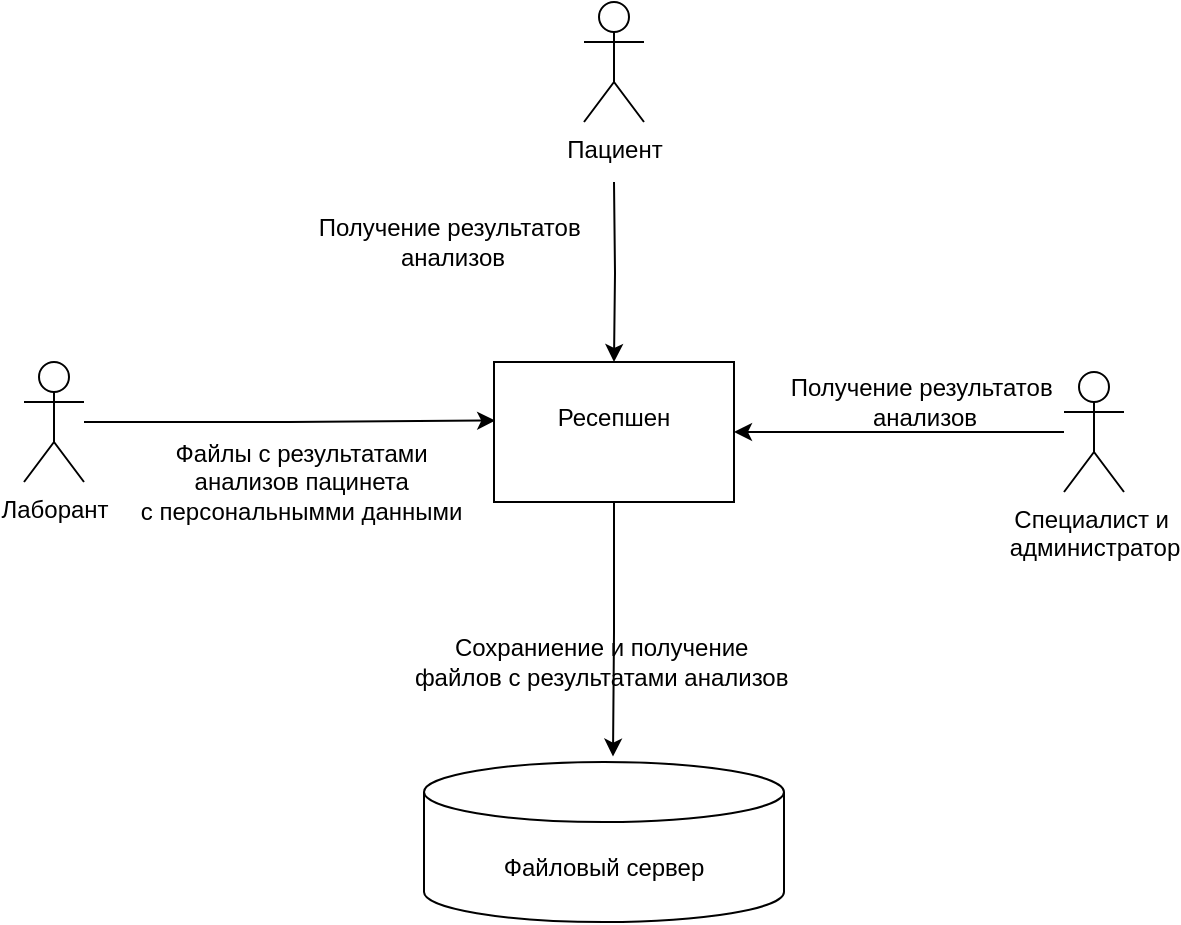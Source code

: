 <mxfile version="25.0.2">
  <diagram name="Страница — 1" id="mfqrUymiCWebkhwJguR4">
    <mxGraphModel dx="478" dy="565" grid="1" gridSize="10" guides="1" tooltips="1" connect="1" arrows="1" fold="1" page="1" pageScale="1" pageWidth="827" pageHeight="1169" math="0" shadow="0">
      <root>
        <mxCell id="0" />
        <mxCell id="1" parent="0" />
        <mxCell id="Bba-xzNpZsTvwluypwJz-3" value="" style="edgeStyle=orthogonalEdgeStyle;rounded=0;orthogonalLoop=1;jettySize=auto;html=1;" edge="1" parent="1" target="Bba-xzNpZsTvwluypwJz-2">
          <mxGeometry relative="1" as="geometry">
            <mxPoint x="415" y="310" as="sourcePoint" />
          </mxGeometry>
        </mxCell>
        <mxCell id="Bba-xzNpZsTvwluypwJz-1" value="Пациент" style="shape=umlActor;verticalLabelPosition=bottom;verticalAlign=top;html=1;outlineConnect=0;" vertex="1" parent="1">
          <mxGeometry x="400" y="220" width="30" height="60" as="geometry" />
        </mxCell>
        <mxCell id="Bba-xzNpZsTvwluypwJz-10" value="" style="edgeStyle=orthogonalEdgeStyle;rounded=0;orthogonalLoop=1;jettySize=auto;html=1;entryX=0.525;entryY=-0.034;entryDx=0;entryDy=0;entryPerimeter=0;" edge="1" parent="1" source="Bba-xzNpZsTvwluypwJz-2" target="Bba-xzNpZsTvwluypwJz-7">
          <mxGeometry relative="1" as="geometry">
            <mxPoint x="415" y="550" as="targetPoint" />
          </mxGeometry>
        </mxCell>
        <mxCell id="Bba-xzNpZsTvwluypwJz-2" value="&lt;div&gt;&lt;br&gt;&lt;/div&gt;&lt;div&gt;Ресепшен&lt;/div&gt;" style="whiteSpace=wrap;html=1;verticalAlign=top;" vertex="1" parent="1">
          <mxGeometry x="355" y="400" width="120" height="70" as="geometry" />
        </mxCell>
        <mxCell id="Bba-xzNpZsTvwluypwJz-6" value="" style="edgeStyle=orthogonalEdgeStyle;rounded=0;orthogonalLoop=1;jettySize=auto;html=1;entryX=0.005;entryY=0.418;entryDx=0;entryDy=0;entryPerimeter=0;" edge="1" parent="1" source="Bba-xzNpZsTvwluypwJz-4" target="Bba-xzNpZsTvwluypwJz-2">
          <mxGeometry relative="1" as="geometry">
            <mxPoint x="350" y="430" as="targetPoint" />
          </mxGeometry>
        </mxCell>
        <mxCell id="Bba-xzNpZsTvwluypwJz-4" value="Лаборант" style="shape=umlActor;verticalLabelPosition=bottom;verticalAlign=top;html=1;outlineConnect=0;" vertex="1" parent="1">
          <mxGeometry x="120" y="400" width="30" height="60" as="geometry" />
        </mxCell>
        <mxCell id="Bba-xzNpZsTvwluypwJz-7" value="Файловый сервер" style="shape=cylinder3;whiteSpace=wrap;html=1;boundedLbl=1;backgroundOutline=1;size=15;" vertex="1" parent="1">
          <mxGeometry x="320" y="600" width="180" height="80" as="geometry" />
        </mxCell>
        <mxCell id="Bba-xzNpZsTvwluypwJz-8" value="Файлы с результатами&amp;nbsp;&lt;div&gt;анализов пацинета&amp;nbsp;&lt;/div&gt;&lt;div&gt;с персональнымми данными&amp;nbsp;&lt;/div&gt;" style="text;html=1;align=center;verticalAlign=middle;resizable=0;points=[];autosize=1;strokeColor=none;fillColor=none;" vertex="1" parent="1">
          <mxGeometry x="165" y="430" width="190" height="60" as="geometry" />
        </mxCell>
        <mxCell id="Bba-xzNpZsTvwluypwJz-13" style="edgeStyle=orthogonalEdgeStyle;rounded=0;orthogonalLoop=1;jettySize=auto;html=1;entryX=1;entryY=0.5;entryDx=0;entryDy=0;" edge="1" parent="1" source="Bba-xzNpZsTvwluypwJz-11" target="Bba-xzNpZsTvwluypwJz-2">
          <mxGeometry relative="1" as="geometry" />
        </mxCell>
        <mxCell id="Bba-xzNpZsTvwluypwJz-11" value="Специалист и&amp;nbsp;&lt;div&gt;администратор&lt;/div&gt;" style="shape=umlActor;verticalLabelPosition=bottom;verticalAlign=top;html=1;outlineConnect=0;" vertex="1" parent="1">
          <mxGeometry x="640" y="405" width="30" height="60" as="geometry" />
        </mxCell>
        <mxCell id="Bba-xzNpZsTvwluypwJz-14" value="Получение результатов&amp;nbsp;&lt;div&gt;анализов&lt;/div&gt;" style="text;html=1;align=center;verticalAlign=middle;resizable=0;points=[];autosize=1;strokeColor=none;fillColor=none;" vertex="1" parent="1">
          <mxGeometry x="490" y="400" width="160" height="40" as="geometry" />
        </mxCell>
        <mxCell id="Bba-xzNpZsTvwluypwJz-15" value="Получение результатов&amp;nbsp;&lt;div&gt;анализов&lt;/div&gt;" style="text;html=1;align=center;verticalAlign=middle;resizable=0;points=[];autosize=1;strokeColor=none;fillColor=none;" vertex="1" parent="1">
          <mxGeometry x="254" y="320" width="160" height="40" as="geometry" />
        </mxCell>
        <mxCell id="Bba-xzNpZsTvwluypwJz-16" value="Сохраниение и получение&amp;nbsp;&lt;div&gt;файлов с результатами анализов&amp;nbsp;&lt;/div&gt;" style="text;html=1;align=center;verticalAlign=middle;resizable=0;points=[];autosize=1;strokeColor=none;fillColor=none;" vertex="1" parent="1">
          <mxGeometry x="305" y="530" width="210" height="40" as="geometry" />
        </mxCell>
      </root>
    </mxGraphModel>
  </diagram>
</mxfile>
